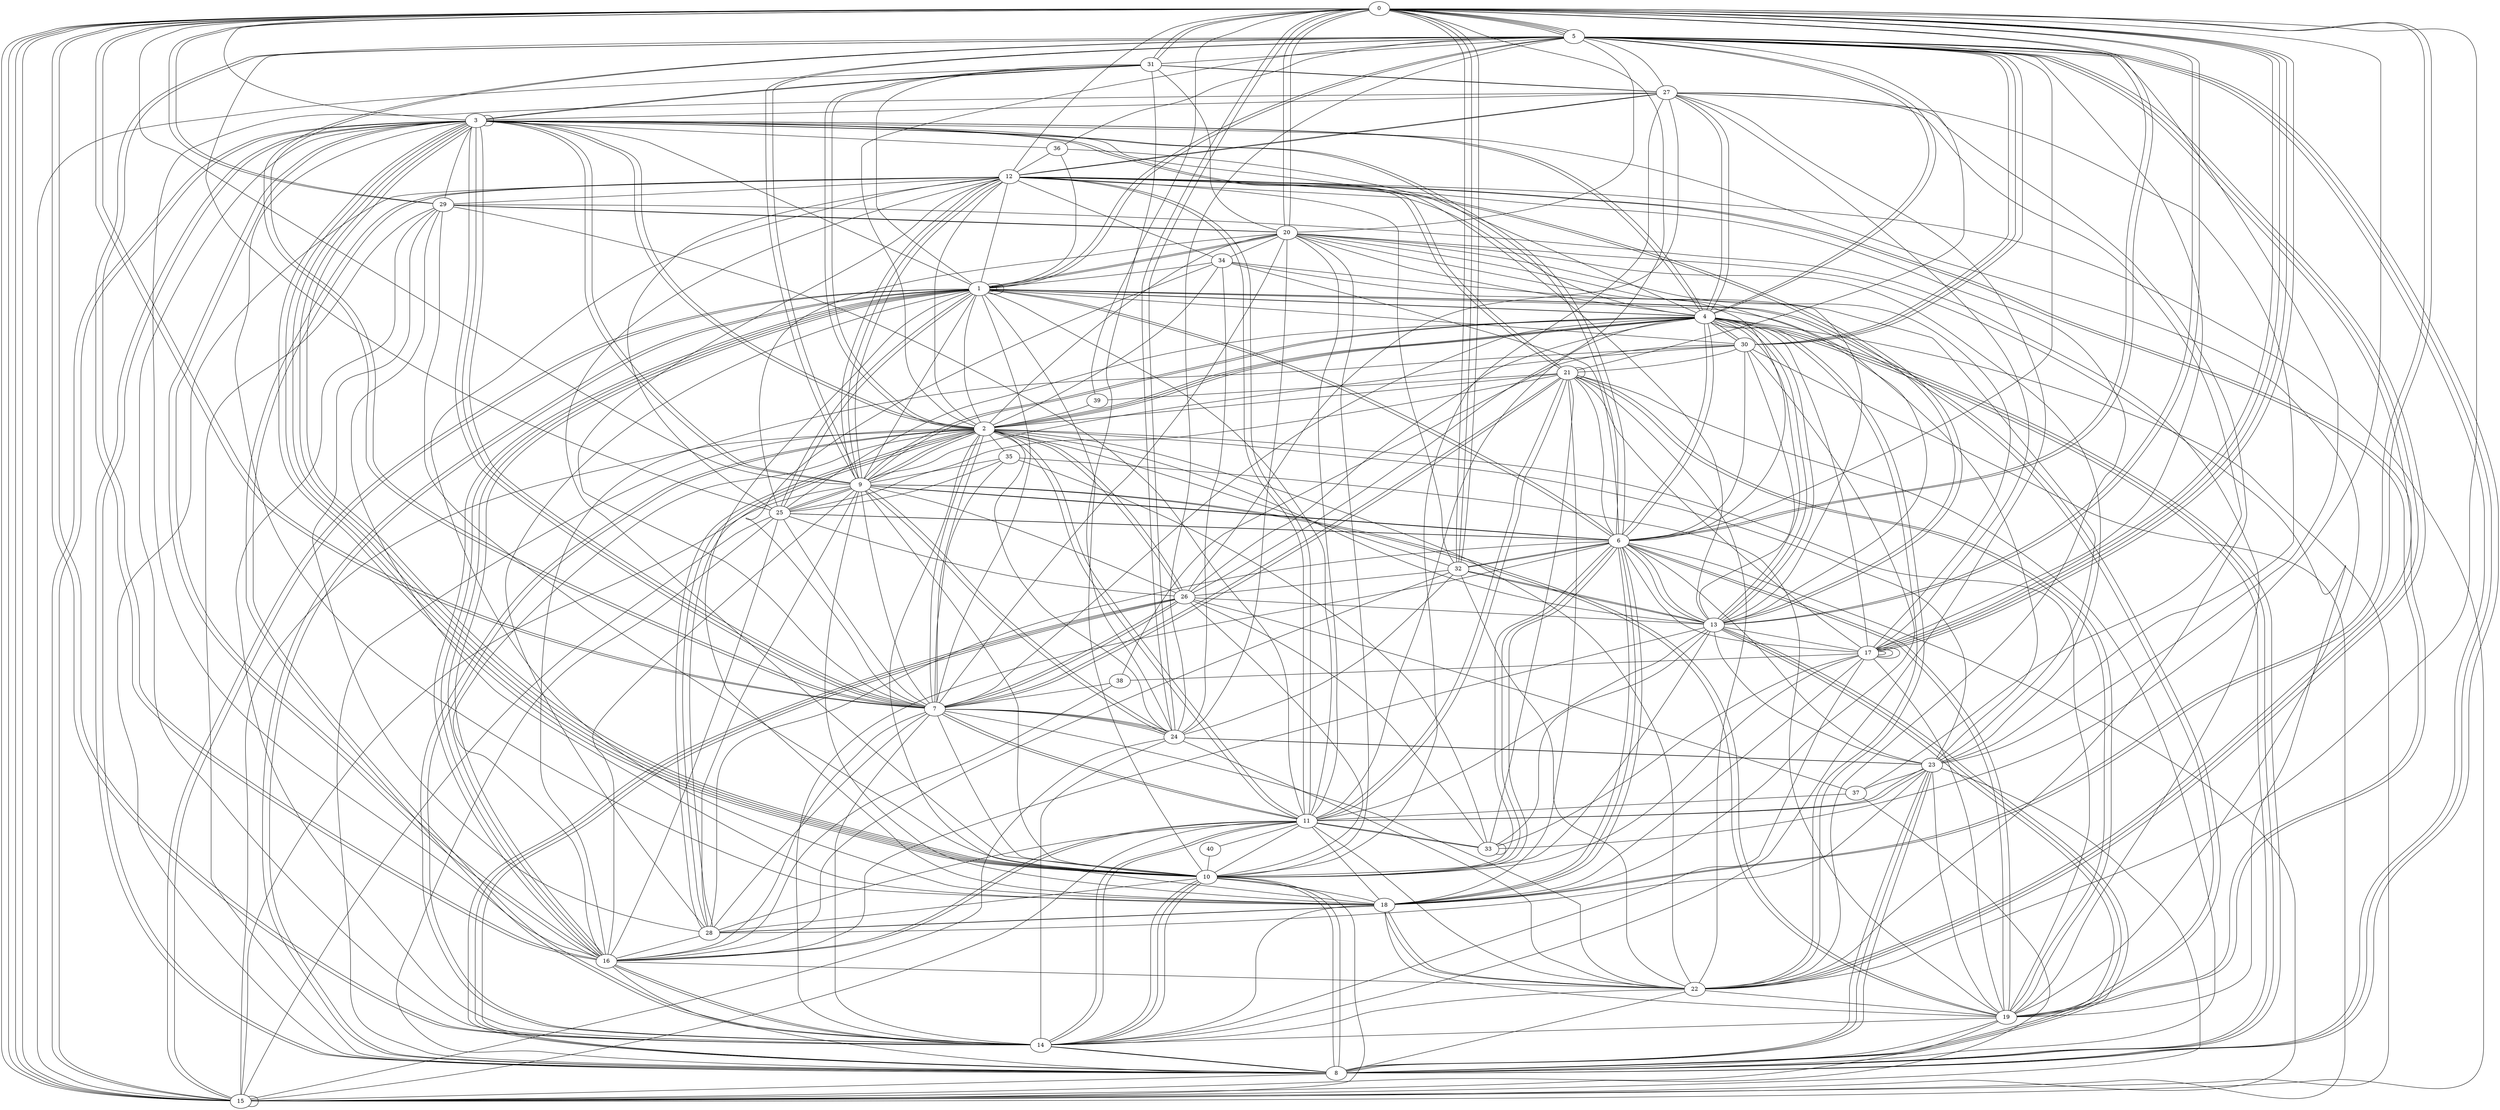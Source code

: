 graph G {
0;
1;
2;
3;
4;
5;
6;
7;
8;
9;
10;
11;
12;
13;
14;
15;
16;
17;
18;
19;
20;
21;
22;
23;
24;
25;
26;
27;
28;
29;
30;
31;
32;
33;
34;
35;
36;
37;
38;
39;
40;
10--20 ;
17--27 ;
13--4 ;
17--38 ;
16--8 ;
26--27 ;
0--17 ;
30--5 ;
16--5 ;
17--33 ;
3--10 ;
7--24 ;
16--14 ;
40--10 ;
30--9 ;
1--16 ;
19--17 ;
0--5 ;
6--15 ;
28--2 ;
10--3 ;
0--9 ;
4--30 ;
5--2 ;
0--15 ;
28--2 ;
9--6 ;
1--8 ;
14--17 ;
0--17 ;
27--3 ;
8--23 ;
14--0 ;
14--16 ;
30--1 ;
33--33 ;
2--35 ;
3--10 ;
29--19 ;
15--3 ;
9--1 ;
21--39 ;
20--5 ;
33--26 ;
5--4 ;
30--4 ;
5--9 ;
27--4 ;
8--26 ;
5--22 ;
37--26 ;
10--17 ;
7--21 ;
26--7 ;
24--15 ;
20--19 ;
1--1 ;
8--25 ;
1--23 ;
9--10 ;
1--7 ;
4--2 ;
27--12 ;
2--14 ;
5--17 ;
0--20 ;
20--1 ;
7--3 ;
36--12 ;
3--0 ;
24--23 ;
16--30 ;
15--30 ;
12--1 ;
3--16 ;
0--15 ;
12--14 ;
6--4 ;
8--23 ;
2--8 ;
24--32 ;
20--2 ;
2--7 ;
3--9 ;
3--4 ;
21--8 ;
4--13 ;
11--16 ;
14--0 ;
11--29 ;
28--6 ;
24--9 ;
3--2 ;
6--3 ;
2--15 ;
38--7 ;
16--38 ;
0--18 ;
6--3 ;
25--35 ;
26--8 ;
22--5 ;
20--34 ;
5--8 ;
2--32 ;
2--7 ;
29--0 ;
6--18 ;
20--1 ;
10--11 ;
12--19 ;
12--9 ;
31--15 ;
3--36 ;
2--28 ;
0--32 ;
10--6 ;
7--25 ;
10--3 ;
15--1 ;
21--2 ;
6--19 ;
15--15 ;
23--19 ;
14--6 ;
13--6 ;
0--17 ;
6--20 ;
5--9 ;
2--31 ;
0--22 ;
6--5 ;
6--30 ;
10--8 ;
4--25 ;
8--4 ;
16--1 ;
2--9 ;
1--10 ;
32--26 ;
22--12 ;
21--11 ;
18--22 ;
20--17 ;
25--21 ;
10--6 ;
14--11 ;
21--19 ;
4--9 ;
9--16 ;
11--20 ;
11--7 ;
23--2 ;
20--0 ;
8--13 ;
3--31 ;
14--7 ;
6--25 ;
28--23 ;
11--23 ;
2--24 ;
8--29 ;
3--3 ;
23--11 ;
11--33 ;
15--4 ;
18--28 ;
13--0 ;
4--2 ;
27--37 ;
26--2 ;
2--31 ;
15--19 ;
37--11 ;
19--14 ;
34--2 ;
17--17 ;
28--9 ;
32--6 ;
20--23 ;
23--13 ;
0--6 ;
3--8 ;
32--13 ;
18--6 ;
26--10 ;
33--35 ;
6--32 ;
19--1 ;
11--16 ;
21--5 ;
31--20 ;
2--1 ;
9--25 ;
7--20 ;
27--4 ;
11--40 ;
21--21 ;
4--22 ;
7--16 ;
6--13 ;
29--20 ;
15--3 ;
31--27 ;
3--19 ;
25--26 ;
5--23 ;
11--18 ;
13--16 ;
14--22 ;
24--14 ;
2--9 ;
11--22 ;
1--18 ;
21--33 ;
23--24 ;
23--15 ;
14--10 ;
37--15 ;
12--11 ;
7--5 ;
31--27 ;
8--5 ;
13--8 ;
24--20 ;
24--31 ;
4--36 ;
22--21 ;
2--22 ;
2--19 ;
18--17 ;
5--7 ;
1--6 ;
4--11 ;
0--32 ;
26--0 ;
33--0 ;
6--19 ;
16--22 ;
13--17 ;
1--1 ;
16--1 ;
1--25 ;
3--2 ;
11--7 ;
21--17 ;
12--8 ;
34--6 ;
7--3 ;
28--7 ;
14--2 ;
11--2 ;
14--3 ;
30--18 ;
16--2 ;
5--16 ;
34--23 ;
11--2 ;
21--3 ;
5--0 ;
4--20 ;
7--10 ;
13--2 ;
8--5 ;
6--9 ;
14--29 ;
16--25 ;
9--4 ;
18--29 ;
8--15 ;
3--10 ;
21--19 ;
0--29 ;
35--19 ;
12--19 ;
4--2 ;
0--32 ;
15--25 ;
4--1 ;
10--14 ;
31--3 ;
0--31 ;
23--37 ;
0--13 ;
13--10 ;
30--5 ;
12--9 ;
7--26 ;
12--29 ;
22--19 ;
30--21 ;
34--24 ;
7--24 ;
32--22 ;
20--29 ;
0--7 ;
3--21 ;
0--15 ;
22--27 ;
2--26 ;
26--8 ;
14--12 ;
28--29 ;
5--22 ;
5--1 ;
6--0 ;
4--12 ;
2--18 ;
8--23 ;
10--18 ;
8--19 ;
6--4 ;
24--9 ;
13--3 ;
6--10 ;
12--18 ;
11--1 ;
18--3 ;
16--3 ;
5--24 ;
5--25 ;
11--13 ;
17--17 ;
20--29 ;
27--23 ;
12--9 ;
36--5 ;
4--3 ;
1--19 ;
11--33 ;
1--6 ;
19--9 ;
33--13 ;
39--0 ;
9--18 ;
0--24 ;
18--6 ;
28--10 ;
7--9 ;
10--12 ;
34--1 ;
8--13 ;
34--13 ;
12--13 ;
3--7 ;
32--16 ;
28--18 ;
25--20 ;
15--12 ;
4--22 ;
8--14 ;
7--34 ;
3--29 ;
18--19 ;
5--0 ;
1--25 ;
1--28 ;
26--9 ;
35--9 ;
5--30 ;
8--10 ;
1--36 ;
10--27 ;
24--0 ;
6--21 ;
4--17 ;
19--9 ;
38--30 ;
1--16 ;
3--1 ;
12--13 ;
7--22 ;
24--7 ;
1--15 ;
7--35 ;
12--7 ;
11--14 ;
14--8 ;
22--24 ;
25--9 ;
9--3 ;
5--1 ;
14--18 ;
5--31 ;
10--29 ;
27--12 ;
25--12 ;
11--21 ;
8--4 ;
8--1 ;
17--17 ;
4--7 ;
13--30 ;
27--14 ;
12--2 ;
18--22 ;
14--10 ;
31--0 ;
17--0 ;
28--16 ;
11--28 ;
12--11 ;
32--12 ;
1--4 ;
15--11 ;
4--26 ;
16--27 ;
39--2 ;
0--18 ;
13--20 ;
15--9 ;
6--23 ;
17--6 ;
0--15 ;
0--5 ;
26--13 ;
4--5 ;
25--6 ;
15--10 ;
27--5 ;
1--31 ;
13--32 ;
34--12 ;
0--7 ;
12--0 ;
8--22 ;
4--13 ;
8--4 ;
7--21 ;
21--18 ;
8--3 ;
}
